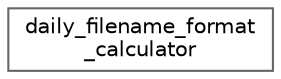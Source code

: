digraph "类继承关系图"
{
 // LATEX_PDF_SIZE
  bgcolor="transparent";
  edge [fontname=Helvetica,fontsize=10,labelfontname=Helvetica,labelfontsize=10];
  node [fontname=Helvetica,fontsize=10,shape=box,height=0.2,width=0.4];
  rankdir="LR";
  Node0 [id="Node000000",label="daily_filename_format\l_calculator",height=0.2,width=0.4,color="grey40", fillcolor="white", style="filled",URL="$structspdlog_1_1sinks_1_1daily__filename__format__calculator.html",tooltip=" "];
}
